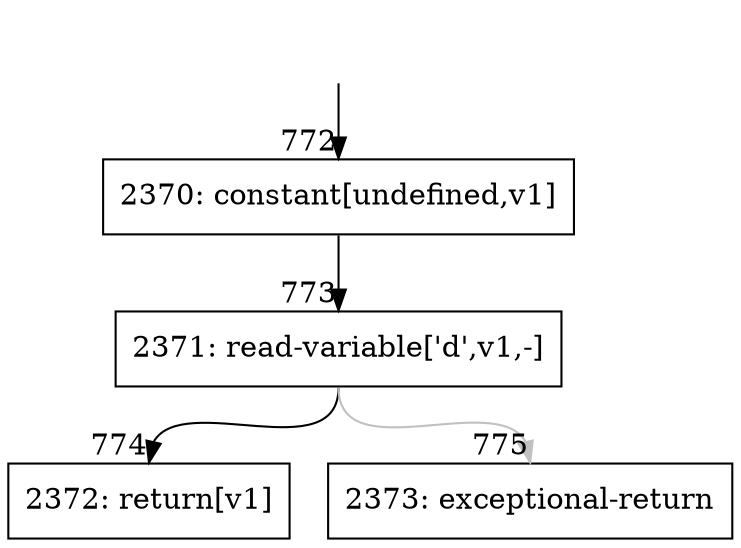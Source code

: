 digraph {
rankdir="TD"
BB_entry73[shape=none,label=""];
BB_entry73 -> BB772 [tailport=s, headport=n, headlabel="    772"]
BB772 [shape=record label="{2370: constant[undefined,v1]}" ] 
BB772 -> BB773 [tailport=s, headport=n, headlabel="      773"]
BB773 [shape=record label="{2371: read-variable['d',v1,-]}" ] 
BB773 -> BB774 [tailport=s, headport=n, headlabel="      774"]
BB773 -> BB775 [tailport=s, headport=n, color=gray, headlabel="      775"]
BB774 [shape=record label="{2372: return[v1]}" ] 
BB775 [shape=record label="{2373: exceptional-return}" ] 
//#$~ 457
}
